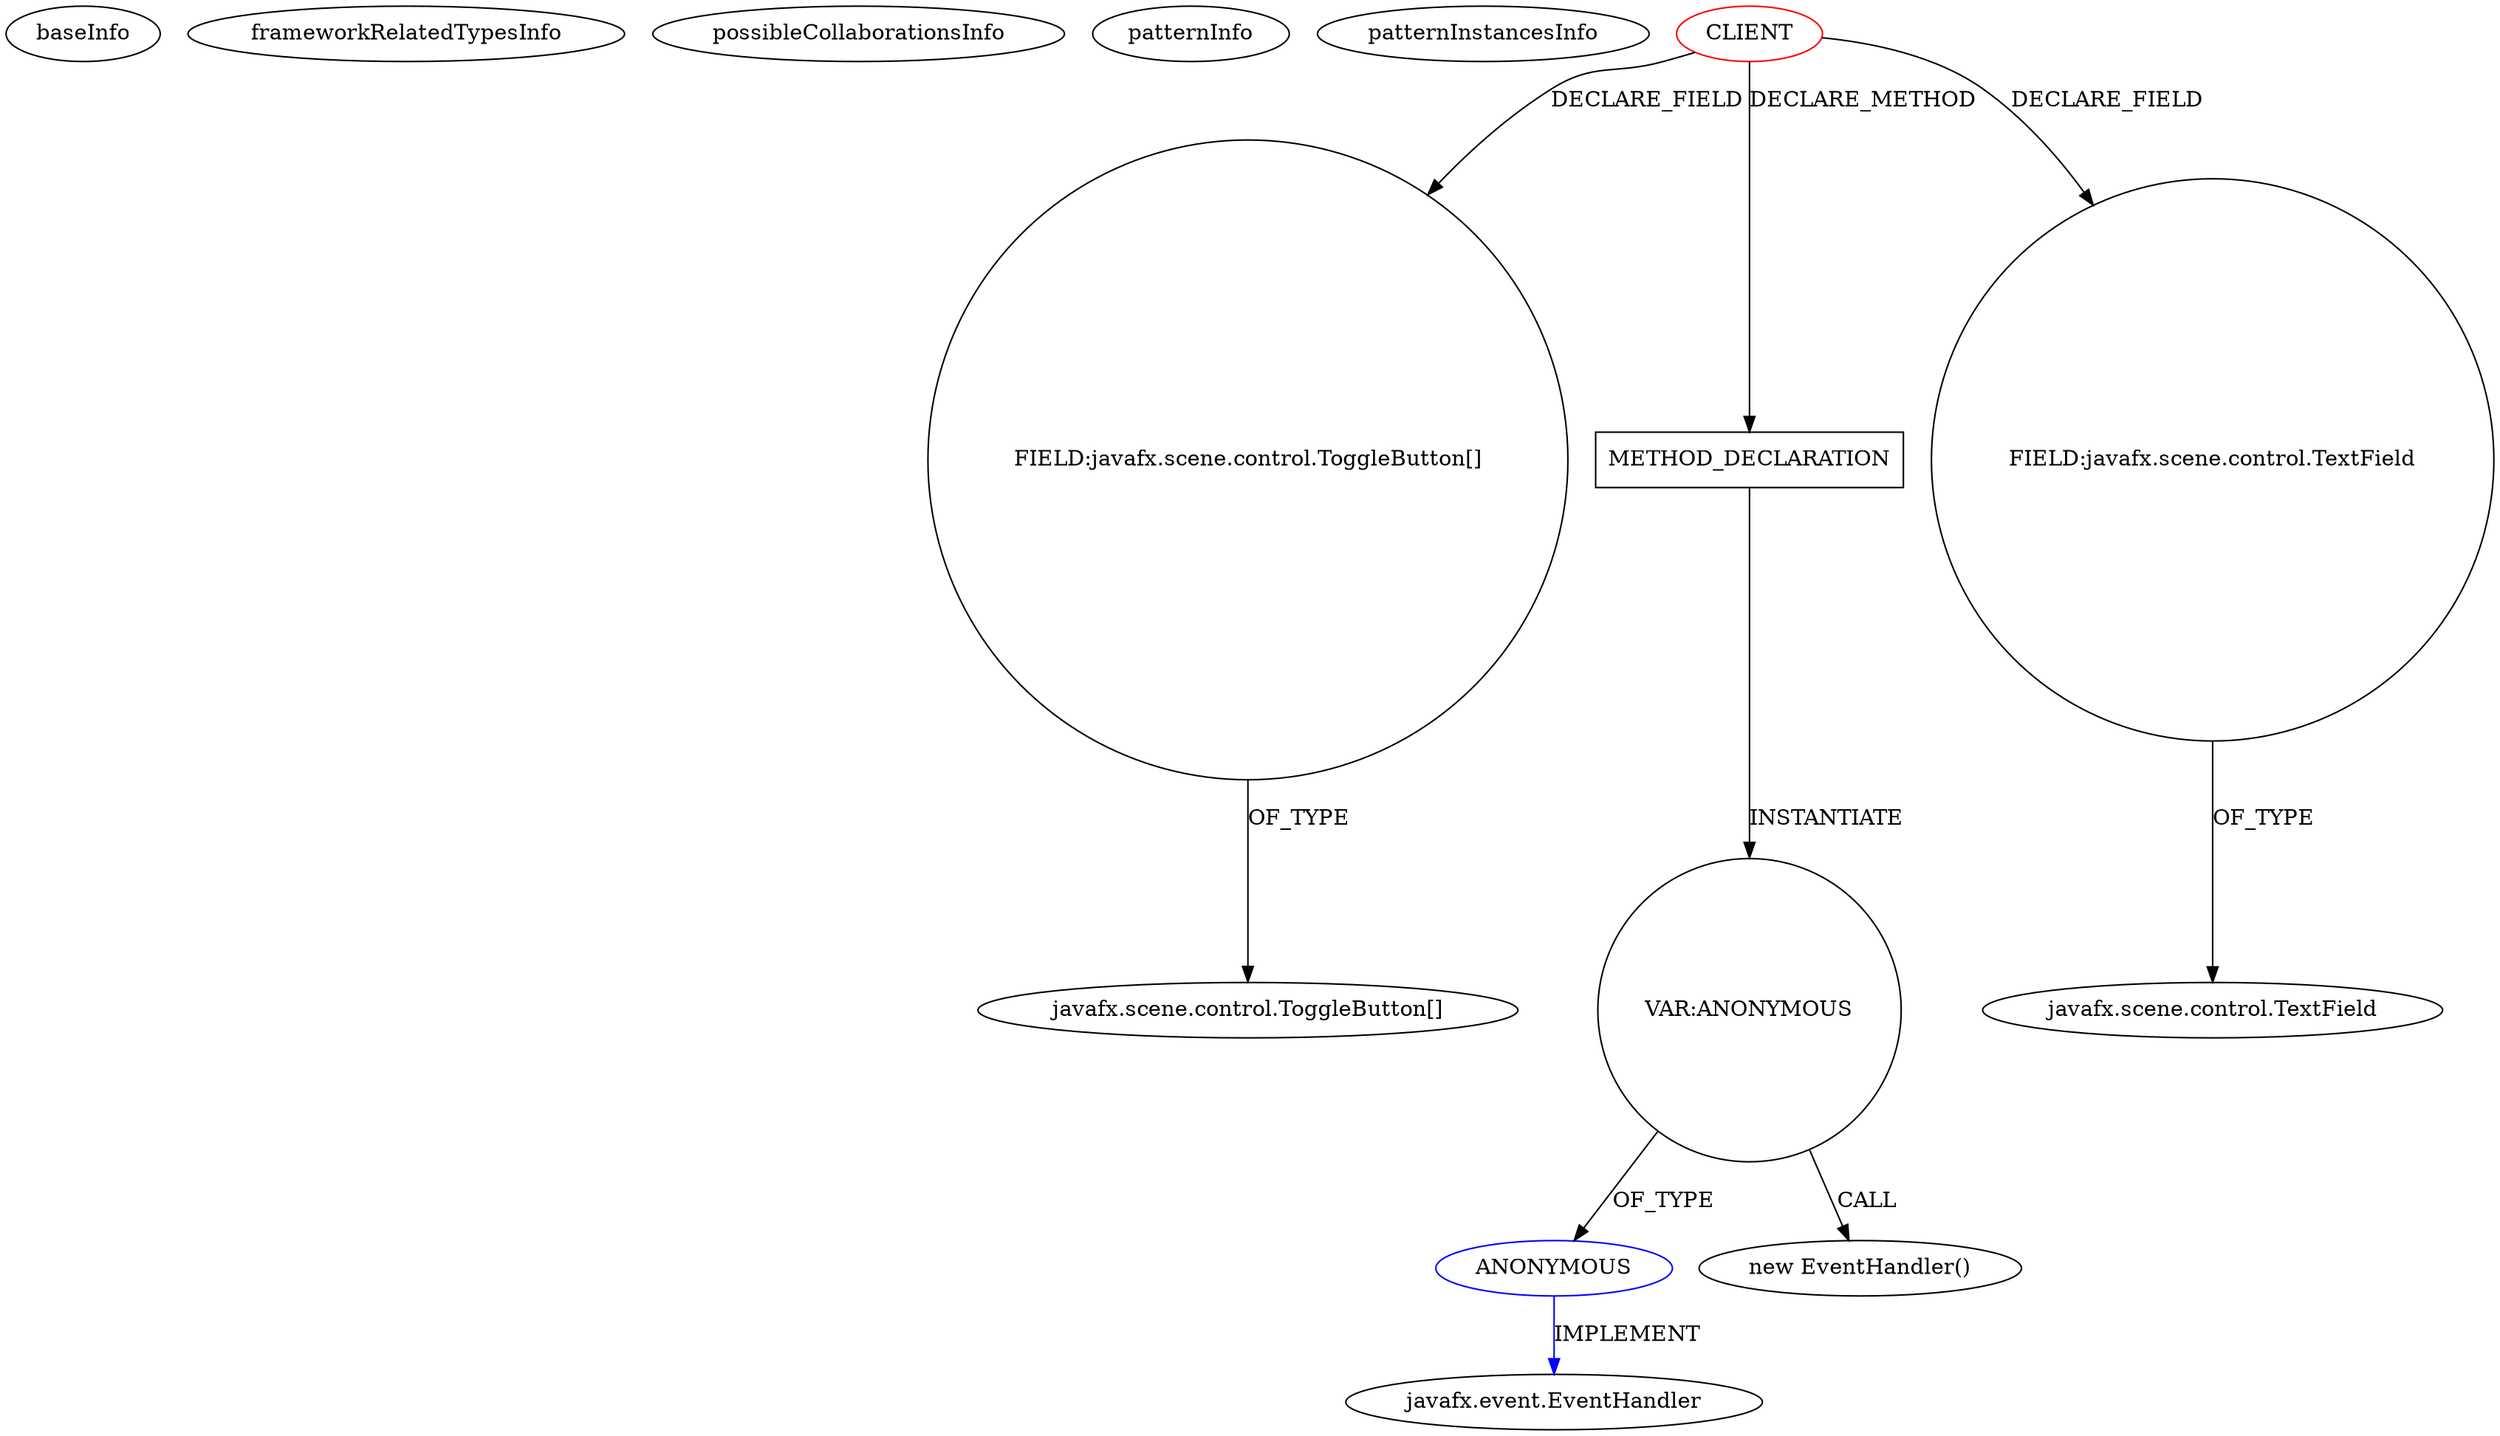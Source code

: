 digraph {
baseInfo[graphId=4600,category="pattern",isAnonymous=false,possibleRelation=false]
frameworkRelatedTypesInfo[]
possibleCollaborationsInfo[]
patternInfo[frequency=2.0,patternRootClient=0]
patternInstancesInfo[0="joelburget-miftiwac~/joelburget-miftiwac/miftiwac-master/src/Dynamic_page.java~Dynamic_page~3333",1="sandeepb-CiscoECG~/sandeepb-CiscoECG/CiscoECG-master/src/ciscoECGApplication/ciscoECGMainFrontend.java~ciscoECGMainFrontend~4061"]
19[label="javafx.scene.control.ToggleButton[]",vertexType="FRAMEWORK_CLASS_TYPE",isFrameworkType=false]
18[label="FIELD:javafx.scene.control.ToggleButton[]",vertexType="FIELD_DECLARATION",isFrameworkType=false,shape=circle]
0[label="CLIENT",vertexType="ROOT_CLIENT_CLASS_DECLARATION",isFrameworkType=false,color=red]
612[label="METHOD_DECLARATION",vertexType="CLIENT_METHOD_DECLARATION",isFrameworkType=false,shape=box]
16[label="FIELD:javafx.scene.control.TextField",vertexType="FIELD_DECLARATION",isFrameworkType=false,shape=circle]
660[label="VAR:ANONYMOUS",vertexType="VARIABLE_EXPRESION",isFrameworkType=false,shape=circle]
661[label="ANONYMOUS",vertexType="REFERENCE_ANONYMOUS_DECLARATION",isFrameworkType=false,color=blue]
659[label="new EventHandler()",vertexType="CONSTRUCTOR_CALL",isFrameworkType=false]
65[label="javafx.event.EventHandler",vertexType="FRAMEWORK_INTERFACE_TYPE",isFrameworkType=false]
17[label="javafx.scene.control.TextField",vertexType="FRAMEWORK_CLASS_TYPE",isFrameworkType=false]
16->17[label="OF_TYPE"]
0->16[label="DECLARE_FIELD"]
661->65[label="IMPLEMENT",color=blue]
660->659[label="CALL"]
612->660[label="INSTANTIATE"]
660->661[label="OF_TYPE"]
0->612[label="DECLARE_METHOD"]
0->18[label="DECLARE_FIELD"]
18->19[label="OF_TYPE"]
}

